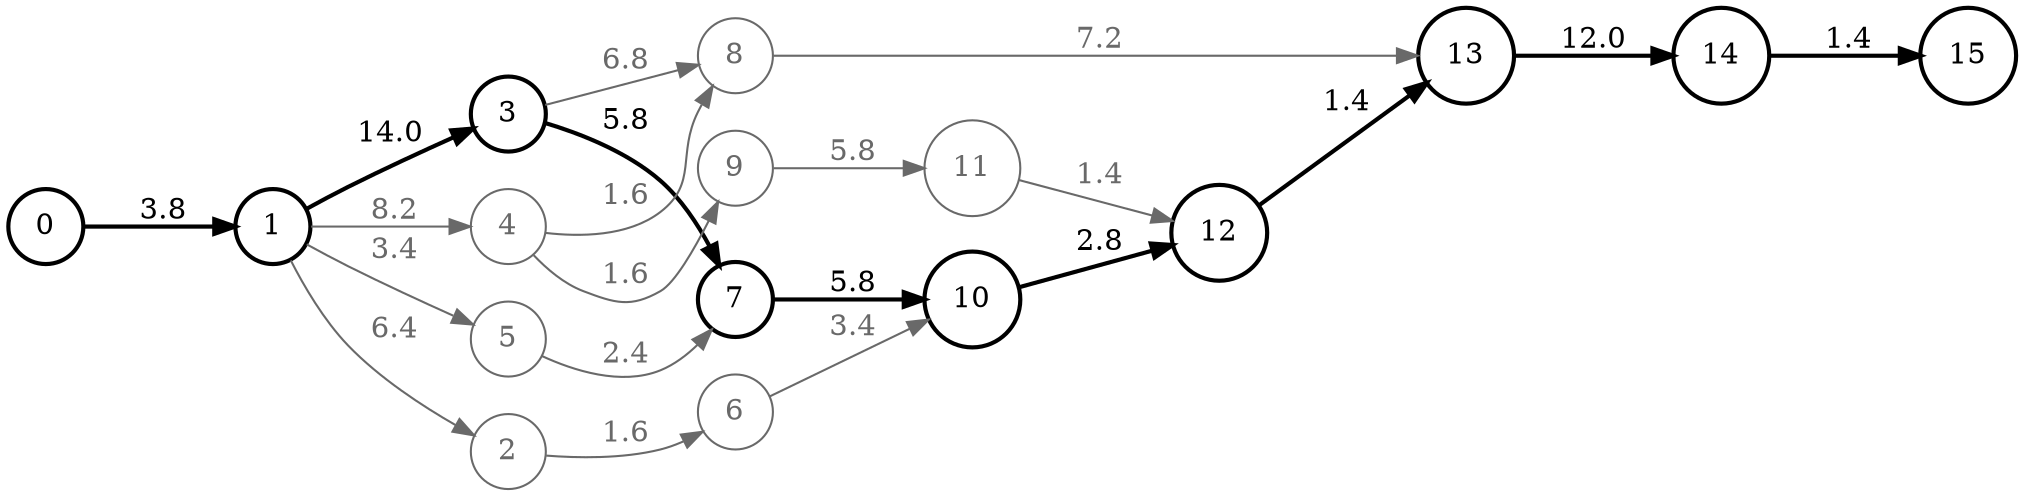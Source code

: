 digraph G1 
{
    rankdir=LR;
    node [shape=circle, color=dimgray, fontcolor=dimgray];
    edge [color=dimgray, fontcolor=dimgray];

    /*  */
         0 ->  1 [label="  3.8 ", weight= 38, style=bold, color=black, fontcolor=black];
    /*  */
         1 ->  2 [label="  6.4 ", weight= 64 ];
         1 ->  3 [label=" 14.0 ", weight=140, style=bold, color=black, fontcolor=black];
         1 ->  4 [label="  8.2 ", weight= 82 ];
         1 ->  5 [label="  3.4 ", weight= 34 ];
    /*  */
         2 ->  6 [label="  1.6 ", weight= 16 ];
    /*  */
         3 ->  7 [label="  5.8 ", weight= 58, style=bold, color=black, fontcolor=black];
         3 ->  8 [label="  6.8 ", weight= 68 ];
    /*  */
         4 ->  8 [label="  1.6 ", weight= 16 ];
         4 ->  9 [label="  1.6 ", weight= 16 ];
    /*  */
         5 ->  7 [label="  2.4 ", weight= 24 ];
    /*  */
         6 -> 10 [label="  3.4 ", weight= 34 ];
    /*  */
         7 -> 10 [label="  5.8 ", weight= 58, style=bold, color=black, fontcolor=black];
    /*  */
         8 -> 13 [label="  7.2 ", weight= 72 ];
    /*  */
         9 -> 11 [label="  5.8 ", weight= 58 ];
    /*  */
        10 -> 12 [label="  2.8 ", weight= 28, style=bold, color=black, fontcolor=black];
    /*  */
        11 -> 12 [label="  1.4 ", weight= 14 ];
    /*  */
        12 -> 13 [label="  1.4 ", weight= 14, style=bold, color=black, fontcolor=black];
    /*  */
        13 -> 14 [label=" 12.0 ", weight=120, style=bold, color=black, fontcolor=black];
    /*  */
        14 -> 15 [label="  1.4 ", weight= 14, style=bold, color=black, fontcolor=black];

     0 [style=bold, color=black, fontcolor=black];
     1 [style=bold, color=black, fontcolor=black];
     3 [style=bold, color=black, fontcolor=black];
     7 [style=bold, color=black, fontcolor=black];
    10 [style=bold, color=black, fontcolor=black];
    12 [style=bold, color=black, fontcolor=black];
    13 [style=bold, color=black, fontcolor=black];
    14 [style=bold, color=black, fontcolor=black];
    15 [style=bold, color=black, fontcolor=black];
}

